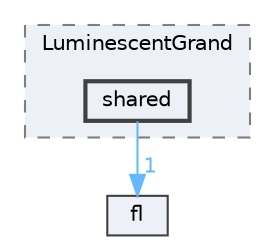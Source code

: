 digraph "/home/runner/work/FastLED/FastLED/examples/LuminescentGrand/shared"
{
 // INTERACTIVE_SVG=YES
 // LATEX_PDF_SIZE
  bgcolor="transparent";
  edge [fontname=Helvetica,fontsize=10,labelfontname=Helvetica,labelfontsize=10];
  node [fontname=Helvetica,fontsize=10,shape=box,height=0.2,width=0.4];
  compound=true
  subgraph clusterdir_786f9dc3989cf40b3de9df2d18ba04d7 {
    graph [ bgcolor="#edf0f7", pencolor="grey50", label="LuminescentGrand", fontname=Helvetica,fontsize=10 style="filled,dashed", URL="dir_786f9dc3989cf40b3de9df2d18ba04d7.html",tooltip=""]
  dir_82c6f96b5a39b3aa6c2c41086d3f3d73 [label="shared", fillcolor="#edf0f7", color="grey25", style="filled,bold", URL="dir_82c6f96b5a39b3aa6c2c41086d3f3d73.html",tooltip=""];
  }
  dir_4d1829fa9bd13d7db71e765b2707b248 [label="fl", fillcolor="#edf0f7", color="grey25", style="filled", URL="dir_4d1829fa9bd13d7db71e765b2707b248.html",tooltip=""];
  dir_82c6f96b5a39b3aa6c2c41086d3f3d73->dir_4d1829fa9bd13d7db71e765b2707b248 [headlabel="1", labeldistance=1.5 headhref="dir_000075_000029.html" href="dir_000075_000029.html" color="steelblue1" fontcolor="steelblue1"];
}
